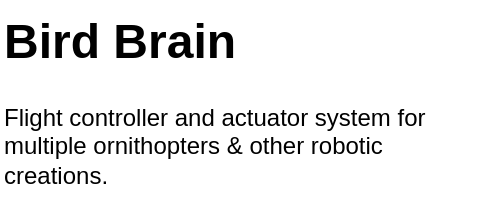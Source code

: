 <mxfile version="26.0.4" pages="2">
  <diagram name="Project Scope" id="McsNOYd1awC_-GSTT8ix">
    <mxGraphModel dx="683" dy="478" grid="1" gridSize="10" guides="1" tooltips="1" connect="1" arrows="1" fold="0" page="1" pageScale="1" pageWidth="280" pageHeight="140" math="0" shadow="0">
      <root>
        <mxCell id="0" />
        <mxCell id="1" parent="0" />
        <mxCell id="0ag0ew79iEDbAjZ4XW5W-1" value="&lt;h1 style=&quot;margin-top: 0px;&quot;&gt;Bird Brain&lt;/h1&gt;&lt;p&gt;Flight controller and actuator system for multiple ornithopters &amp;amp; other robotic creations.&lt;/p&gt;" style="text;html=1;whiteSpace=wrap;overflow=hidden;rounded=0;" parent="1" vertex="1">
          <mxGeometry x="20" y="20" width="240" height="100" as="geometry" />
        </mxCell>
      </root>
    </mxGraphModel>
  </diagram>
  <diagram id="FQ1nKd3-7XS8y8ytSOO6" name="Brainstorm">
    <mxGraphModel dx="989" dy="692" grid="1" gridSize="10" guides="1" tooltips="1" connect="1" arrows="1" fold="1" page="1" pageScale="1" pageWidth="1200" pageHeight="1000" math="0" shadow="0">
      <root>
        <mxCell id="0" />
        <mxCell id="1" parent="0" />
        <mxCell id="h3ki_jmKvxVesXAWMWl6-1" value="Required Ports" style="swimlane;fontStyle=0;childLayout=stackLayout;horizontal=1;startSize=20;horizontalStack=0;resizeParent=1;resizeParentMax=0;resizeLast=0;collapsible=0;marginBottom=0;whiteSpace=wrap;html=1;fontFamily=Helvetica;fontSize=11;fontColor=default;labelBackgroundColor=default;rounded=1;" parent="1" vertex="1">
          <mxGeometry x="40" y="80" width="140" height="220" as="geometry" />
        </mxCell>
        <mxCell id="h3ki_jmKvxVesXAWMWl6-2" value="Power Port" style="text;strokeColor=none;fillColor=none;align=left;verticalAlign=middle;spacingLeft=4;spacingRight=4;overflow=hidden;points=[[0,0.5],[1,0.5]];portConstraint=eastwest;rotatable=0;whiteSpace=wrap;html=1;fontFamily=Helvetica;fontSize=11;fontColor=default;labelBackgroundColor=default;" parent="h3ki_jmKvxVesXAWMWl6-1" vertex="1">
          <mxGeometry y="20" width="140" height="20" as="geometry" />
        </mxCell>
        <mxCell id="h3ki_jmKvxVesXAWMWl6-3" value="CAN FD" style="text;strokeColor=none;fillColor=none;align=left;verticalAlign=middle;spacingLeft=4;spacingRight=4;overflow=hidden;points=[[0,0.5],[1,0.5]];portConstraint=eastwest;rotatable=0;whiteSpace=wrap;html=1;fontFamily=Helvetica;fontSize=11;fontColor=default;labelBackgroundColor=default;" parent="h3ki_jmKvxVesXAWMWl6-1" vertex="1">
          <mxGeometry y="40" width="140" height="20" as="geometry" />
        </mxCell>
        <mxCell id="Hu3CTum19OZvxl8uPKPy-15" value="UART High Speed" style="text;strokeColor=none;fillColor=none;align=left;verticalAlign=middle;spacingLeft=4;spacingRight=4;overflow=hidden;points=[[0,0.5],[1,0.5]];portConstraint=eastwest;rotatable=0;whiteSpace=wrap;html=1;fontFamily=Helvetica;fontSize=11;fontColor=default;labelBackgroundColor=default;" parent="h3ki_jmKvxVesXAWMWl6-1" vertex="1">
          <mxGeometry y="60" width="140" height="20" as="geometry" />
        </mxCell>
        <mxCell id="Hu3CTum19OZvxl8uPKPy-17" value="USB Pins (Debug)" style="text;strokeColor=none;fillColor=none;align=left;verticalAlign=middle;spacingLeft=4;spacingRight=4;overflow=hidden;points=[[0,0.5],[1,0.5]];portConstraint=eastwest;rotatable=0;whiteSpace=wrap;html=1;fontFamily=Helvetica;fontSize=11;fontColor=default;labelBackgroundColor=default;" parent="h3ki_jmKvxVesXAWMWl6-1" vertex="1">
          <mxGeometry y="80" width="140" height="20" as="geometry" />
        </mxCell>
        <mxCell id="Hu3CTum19OZvxl8uPKPy-16" value="USBC Port" style="text;strokeColor=none;fillColor=none;align=left;verticalAlign=middle;spacingLeft=4;spacingRight=4;overflow=hidden;points=[[0,0.5],[1,0.5]];portConstraint=eastwest;rotatable=0;whiteSpace=wrap;html=1;fontFamily=Helvetica;fontSize=11;fontColor=default;labelBackgroundColor=default;" parent="h3ki_jmKvxVesXAWMWl6-1" vertex="1">
          <mxGeometry y="100" width="140" height="20" as="geometry" />
        </mxCell>
        <mxCell id="8rWlilVMoFTEL_bDu2Jh-16" value="USBC Port" style="text;strokeColor=none;fillColor=none;align=left;verticalAlign=middle;spacingLeft=4;spacingRight=4;overflow=hidden;points=[[0,0.5],[1,0.5]];portConstraint=eastwest;rotatable=0;whiteSpace=wrap;html=1;fontFamily=Helvetica;fontSize=11;fontColor=default;labelBackgroundColor=default;" vertex="1" parent="h3ki_jmKvxVesXAWMWl6-1">
          <mxGeometry y="120" width="140" height="20" as="geometry" />
        </mxCell>
        <mxCell id="EJzcIhLeZPlREarJwAon-24" value="GPS Port" style="text;strokeColor=none;fillColor=none;align=left;verticalAlign=middle;spacingLeft=4;spacingRight=4;overflow=hidden;points=[[0,0.5],[1,0.5]];portConstraint=eastwest;rotatable=0;whiteSpace=wrap;html=1;fontFamily=Helvetica;fontSize=11;fontColor=default;labelBackgroundColor=default;" parent="h3ki_jmKvxVesXAWMWl6-1" vertex="1">
          <mxGeometry y="140" width="140" height="20" as="geometry" />
        </mxCell>
        <mxCell id="Hu3CTum19OZvxl8uPKPy-14" value="Mezzanine Parallel Port A" style="text;strokeColor=none;fillColor=none;align=left;verticalAlign=middle;spacingLeft=4;spacingRight=4;overflow=hidden;points=[[0,0.5],[1,0.5]];portConstraint=eastwest;rotatable=0;whiteSpace=wrap;html=1;fontFamily=Helvetica;fontSize=11;fontColor=default;labelBackgroundColor=default;" parent="h3ki_jmKvxVesXAWMWl6-1" vertex="1">
          <mxGeometry y="160" width="140" height="20" as="geometry" />
        </mxCell>
        <mxCell id="EJzcIhLeZPlREarJwAon-20" value="Mezzanine Parallel Port B" style="text;strokeColor=none;fillColor=none;align=left;verticalAlign=middle;spacingLeft=4;spacingRight=4;overflow=hidden;points=[[0,0.5],[1,0.5]];portConstraint=eastwest;rotatable=0;whiteSpace=wrap;html=1;fontFamily=Helvetica;fontSize=11;fontColor=default;labelBackgroundColor=default;" parent="h3ki_jmKvxVesXAWMWl6-1" vertex="1">
          <mxGeometry y="180" width="140" height="20" as="geometry" />
        </mxCell>
        <mxCell id="EJzcIhLeZPlREarJwAon-23" value="Mezzanine Parallel Port E" style="text;strokeColor=none;fillColor=none;align=left;verticalAlign=middle;spacingLeft=4;spacingRight=4;overflow=hidden;points=[[0,0.5],[1,0.5]];portConstraint=eastwest;rotatable=0;whiteSpace=wrap;html=1;fontFamily=Helvetica;fontSize=11;fontColor=default;labelBackgroundColor=default;" parent="h3ki_jmKvxVesXAWMWl6-1" vertex="1">
          <mxGeometry y="200" width="140" height="20" as="geometry" />
        </mxCell>
        <mxCell id="h3ki_jmKvxVesXAWMWl6-5" value="Required Onboard Sensors" style="swimlane;fontStyle=0;childLayout=stackLayout;horizontal=1;startSize=20;horizontalStack=0;resizeParent=1;resizeParentMax=0;resizeLast=0;collapsible=0;marginBottom=0;whiteSpace=wrap;html=1;fontFamily=Helvetica;fontSize=11;fontColor=default;labelBackgroundColor=default;rounded=1;" parent="1" vertex="1">
          <mxGeometry x="200" y="80" width="140" height="240" as="geometry" />
        </mxCell>
        <mxCell id="h3ki_jmKvxVesXAWMWl6-6" value="Accelerometer 3 Axis" style="text;strokeColor=none;fillColor=none;align=left;verticalAlign=middle;spacingLeft=4;spacingRight=4;overflow=hidden;points=[[0,0.5],[1,0.5]];portConstraint=eastwest;rotatable=0;whiteSpace=wrap;html=1;fontFamily=Helvetica;fontSize=11;fontColor=default;labelBackgroundColor=default;" parent="h3ki_jmKvxVesXAWMWl6-5" vertex="1">
          <mxGeometry y="20" width="140" height="20" as="geometry" />
        </mxCell>
        <mxCell id="h3ki_jmKvxVesXAWMWl6-7" value="Gyroscope 3 Axis" style="text;strokeColor=none;fillColor=none;align=left;verticalAlign=middle;spacingLeft=4;spacingRight=4;overflow=hidden;points=[[0,0.5],[1,0.5]];portConstraint=eastwest;rotatable=0;whiteSpace=wrap;html=1;fontFamily=Helvetica;fontSize=11;fontColor=default;labelBackgroundColor=default;" parent="h3ki_jmKvxVesXAWMWl6-5" vertex="1">
          <mxGeometry y="40" width="140" height="20" as="geometry" />
        </mxCell>
        <mxCell id="h3ki_jmKvxVesXAWMWl6-8" value="Magnetometer 3 Axis" style="text;strokeColor=none;fillColor=none;align=left;verticalAlign=middle;spacingLeft=4;spacingRight=4;overflow=hidden;points=[[0,0.5],[1,0.5]];portConstraint=eastwest;rotatable=0;whiteSpace=wrap;html=1;fontFamily=Helvetica;fontSize=11;fontColor=default;labelBackgroundColor=default;" parent="h3ki_jmKvxVesXAWMWl6-5" vertex="1">
          <mxGeometry y="60" width="140" height="20" as="geometry" />
        </mxCell>
        <mxCell id="Hu3CTum19OZvxl8uPKPy-2" value="Humidity" style="text;strokeColor=none;fillColor=none;align=left;verticalAlign=middle;spacingLeft=4;spacingRight=4;overflow=hidden;points=[[0,0.5],[1,0.5]];portConstraint=eastwest;rotatable=0;whiteSpace=wrap;html=1;fontFamily=Helvetica;fontSize=11;fontColor=default;labelBackgroundColor=default;" parent="h3ki_jmKvxVesXAWMWl6-5" vertex="1">
          <mxGeometry y="80" width="140" height="20" as="geometry" />
        </mxCell>
        <mxCell id="Hu3CTum19OZvxl8uPKPy-5" value="Pressure" style="text;strokeColor=none;fillColor=none;align=left;verticalAlign=middle;spacingLeft=4;spacingRight=4;overflow=hidden;points=[[0,0.5],[1,0.5]];portConstraint=eastwest;rotatable=0;whiteSpace=wrap;html=1;fontFamily=Helvetica;fontSize=11;fontColor=default;labelBackgroundColor=default;" parent="h3ki_jmKvxVesXAWMWl6-5" vertex="1">
          <mxGeometry y="100" width="140" height="20" as="geometry" />
        </mxCell>
        <mxCell id="Hu3CTum19OZvxl8uPKPy-4" value="Temperature" style="text;strokeColor=none;fillColor=none;align=left;verticalAlign=middle;spacingLeft=4;spacingRight=4;overflow=hidden;points=[[0,0.5],[1,0.5]];portConstraint=eastwest;rotatable=0;whiteSpace=wrap;html=1;fontFamily=Helvetica;fontSize=11;fontColor=default;labelBackgroundColor=default;" parent="h3ki_jmKvxVesXAWMWl6-5" vertex="1">
          <mxGeometry y="120" width="140" height="20" as="geometry" />
        </mxCell>
        <mxCell id="Hu3CTum19OZvxl8uPKPy-7" value="RTC" style="text;strokeColor=none;fillColor=none;align=left;verticalAlign=middle;spacingLeft=4;spacingRight=4;overflow=hidden;points=[[0,0.5],[1,0.5]];portConstraint=eastwest;rotatable=0;whiteSpace=wrap;html=1;fontFamily=Helvetica;fontSize=11;fontColor=default;labelBackgroundColor=default;" parent="h3ki_jmKvxVesXAWMWl6-5" vertex="1">
          <mxGeometry y="140" width="140" height="20" as="geometry" />
        </mxCell>
        <mxCell id="Hu3CTum19OZvxl8uPKPy-6" value="Altimeter" style="text;strokeColor=none;fillColor=none;align=left;verticalAlign=middle;spacingLeft=4;spacingRight=4;overflow=hidden;points=[[0,0.5],[1,0.5]];portConstraint=eastwest;rotatable=0;whiteSpace=wrap;html=1;fontFamily=Helvetica;fontSize=11;fontColor=default;labelBackgroundColor=default;" parent="h3ki_jmKvxVesXAWMWl6-5" vertex="1">
          <mxGeometry y="160" width="140" height="20" as="geometry" />
        </mxCell>
        <mxCell id="Hu3CTum19OZvxl8uPKPy-3" value="Voltmeter" style="text;strokeColor=none;fillColor=none;align=left;verticalAlign=middle;spacingLeft=4;spacingRight=4;overflow=hidden;points=[[0,0.5],[1,0.5]];portConstraint=eastwest;rotatable=0;whiteSpace=wrap;html=1;fontFamily=Helvetica;fontSize=11;fontColor=default;labelBackgroundColor=default;" parent="h3ki_jmKvxVesXAWMWl6-5" vertex="1">
          <mxGeometry y="180" width="140" height="20" as="geometry" />
        </mxCell>
        <mxCell id="Hu3CTum19OZvxl8uPKPy-1" value="Ammeter" style="text;strokeColor=none;fillColor=none;align=left;verticalAlign=middle;spacingLeft=4;spacingRight=4;overflow=hidden;points=[[0,0.5],[1,0.5]];portConstraint=eastwest;rotatable=0;whiteSpace=wrap;html=1;fontFamily=Helvetica;fontSize=11;fontColor=default;labelBackgroundColor=default;" parent="h3ki_jmKvxVesXAWMWl6-5" vertex="1">
          <mxGeometry y="200" width="140" height="20" as="geometry" />
        </mxCell>
        <mxCell id="Hu3CTum19OZvxl8uPKPy-8" value="Watchdog Timer" style="text;strokeColor=none;fillColor=none;align=left;verticalAlign=middle;spacingLeft=4;spacingRight=4;overflow=hidden;points=[[0,0.5],[1,0.5]];portConstraint=eastwest;rotatable=0;whiteSpace=wrap;html=1;fontFamily=Helvetica;fontSize=11;fontColor=default;labelBackgroundColor=default;" parent="h3ki_jmKvxVesXAWMWl6-5" vertex="1">
          <mxGeometry y="220" width="140" height="20" as="geometry" />
        </mxCell>
        <mxCell id="Hu3CTum19OZvxl8uPKPy-22" value="Ping" style="edgeStyle=orthogonalEdgeStyle;rounded=0;orthogonalLoop=1;jettySize=auto;html=1;exitX=1;exitY=0.75;exitDx=0;exitDy=0;entryX=0;entryY=0.75;entryDx=0;entryDy=0;" parent="1" source="Hu3CTum19OZvxl8uPKPy-19" target="Hu3CTum19OZvxl8uPKPy-21" edge="1">
          <mxGeometry relative="1" as="geometry" />
        </mxCell>
        <mxCell id="Hu3CTum19OZvxl8uPKPy-19" value="CPU" style="rounded=1;whiteSpace=wrap;html=1;" parent="1" vertex="1">
          <mxGeometry x="720" y="400" width="80" height="40" as="geometry" />
        </mxCell>
        <mxCell id="Hu3CTum19OZvxl8uPKPy-25" style="edgeStyle=orthogonalEdgeStyle;rounded=0;orthogonalLoop=1;jettySize=auto;html=1;exitX=0.5;exitY=1;exitDx=0;exitDy=0;entryX=0.5;entryY=0;entryDx=0;entryDy=0;startArrow=classic;startFill=1;" parent="1" source="Hu3CTum19OZvxl8uPKPy-20" target="Hu3CTum19OZvxl8uPKPy-19" edge="1">
          <mxGeometry relative="1" as="geometry" />
        </mxCell>
        <mxCell id="Hu3CTum19OZvxl8uPKPy-27" style="edgeStyle=orthogonalEdgeStyle;rounded=0;orthogonalLoop=1;jettySize=auto;html=1;exitX=0.5;exitY=0;exitDx=0;exitDy=0;entryX=0.5;entryY=1;entryDx=0;entryDy=0;startArrow=classic;startFill=1;" parent="1" source="Hu3CTum19OZvxl8uPKPy-20" target="Hu3CTum19OZvxl8uPKPy-26" edge="1">
          <mxGeometry relative="1" as="geometry" />
        </mxCell>
        <mxCell id="Hu3CTum19OZvxl8uPKPy-20" value="Onboard Sensors" style="rounded=1;whiteSpace=wrap;html=1;" parent="1" vertex="1">
          <mxGeometry x="720" y="320" width="80" height="40" as="geometry" />
        </mxCell>
        <mxCell id="Hu3CTum19OZvxl8uPKPy-24" value="RST" style="edgeStyle=orthogonalEdgeStyle;rounded=0;orthogonalLoop=1;jettySize=auto;html=1;exitX=0;exitY=0.25;exitDx=0;exitDy=0;entryX=1;entryY=0.25;entryDx=0;entryDy=0;" parent="1" source="Hu3CTum19OZvxl8uPKPy-21" target="Hu3CTum19OZvxl8uPKPy-19" edge="1">
          <mxGeometry relative="1" as="geometry" />
        </mxCell>
        <mxCell id="Hu3CTum19OZvxl8uPKPy-21" value="Watchdog" style="rounded=1;whiteSpace=wrap;html=1;" parent="1" vertex="1">
          <mxGeometry x="840" y="400" width="80" height="40" as="geometry" />
        </mxCell>
        <mxCell id="Hu3CTum19OZvxl8uPKPy-26" value="External Sensor Port" style="rounded=1;whiteSpace=wrap;html=1;" parent="1" vertex="1">
          <mxGeometry x="720" y="240" width="80" height="40" as="geometry" />
        </mxCell>
        <mxCell id="Hu3CTum19OZvxl8uPKPy-46" value="Main Board" style="rounded=0;whiteSpace=wrap;html=1;" parent="1" vertex="1">
          <mxGeometry x="400" y="110" width="200" height="20" as="geometry" />
        </mxCell>
        <mxCell id="Hu3CTum19OZvxl8uPKPy-47" value="Camera &amp;amp; Audio &amp;amp; Processing" style="rounded=0;whiteSpace=wrap;html=1;" parent="1" vertex="1">
          <mxGeometry x="400" y="80" width="200" height="20" as="geometry" />
        </mxCell>
        <mxCell id="Hu3CTum19OZvxl8uPKPy-48" value="Power &amp;amp; Motors" style="rounded=0;whiteSpace=wrap;html=1;" parent="1" vertex="1">
          <mxGeometry x="400" y="140" width="200" height="20" as="geometry" />
        </mxCell>
        <mxCell id="EJzcIhLeZPlREarJwAon-1" value="" style="endArrow=none;dashed=1;html=1;rounded=0;" parent="1" edge="1">
          <mxGeometry width="50" height="50" relative="1" as="geometry">
            <mxPoint x="30" y="70" as="sourcePoint" />
            <mxPoint x="30" y="70" as="targetPoint" />
            <Array as="points">
              <mxPoint x="30" y="330" />
              <mxPoint x="350" y="330" />
              <mxPoint x="350" y="70" />
            </Array>
          </mxGeometry>
        </mxCell>
        <mxCell id="EJzcIhLeZPlREarJwAon-2" value="Main Board" style="text;html=1;align=center;verticalAlign=middle;whiteSpace=wrap;rounded=0;" parent="1" vertex="1">
          <mxGeometry x="150" y="50" width="80" height="20" as="geometry" />
        </mxCell>
        <mxCell id="EJzcIhLeZPlREarJwAon-3" value="Required Ports" style="swimlane;fontStyle=0;childLayout=stackLayout;horizontal=1;startSize=20;horizontalStack=0;resizeParent=1;resizeParentMax=0;resizeLast=0;collapsible=0;marginBottom=0;whiteSpace=wrap;html=1;fontFamily=Helvetica;fontSize=11;fontColor=default;labelBackgroundColor=default;rounded=1;" parent="1" vertex="1">
          <mxGeometry x="40" y="400" width="140" height="140" as="geometry" />
        </mxCell>
        <mxCell id="EJzcIhLeZPlREarJwAon-4" value="Camera Interface" style="text;strokeColor=none;fillColor=none;align=left;verticalAlign=middle;spacingLeft=4;spacingRight=4;overflow=hidden;points=[[0,0.5],[1,0.5]];portConstraint=eastwest;rotatable=0;whiteSpace=wrap;html=1;fontFamily=Helvetica;fontSize=11;fontColor=default;labelBackgroundColor=default;" parent="EJzcIhLeZPlREarJwAon-3" vertex="1">
          <mxGeometry y="20" width="140" height="20" as="geometry" />
        </mxCell>
        <mxCell id="EJzcIhLeZPlREarJwAon-5" value="2x MIPI CSI Interface" style="text;strokeColor=none;fillColor=none;align=left;verticalAlign=middle;spacingLeft=4;spacingRight=4;overflow=hidden;points=[[0,0.5],[1,0.5]];portConstraint=eastwest;rotatable=0;whiteSpace=wrap;html=1;fontFamily=Helvetica;fontSize=11;fontColor=default;labelBackgroundColor=default;" parent="EJzcIhLeZPlREarJwAon-3" vertex="1">
          <mxGeometry y="40" width="140" height="20" as="geometry" />
        </mxCell>
        <mxCell id="EJzcIhLeZPlREarJwAon-6" value="4x Microphone" style="text;strokeColor=none;fillColor=none;align=left;verticalAlign=middle;spacingLeft=4;spacingRight=4;overflow=hidden;points=[[0,0.5],[1,0.5]];portConstraint=eastwest;rotatable=0;whiteSpace=wrap;html=1;fontFamily=Helvetica;fontSize=11;fontColor=default;labelBackgroundColor=default;" parent="EJzcIhLeZPlREarJwAon-3" vertex="1">
          <mxGeometry y="60" width="140" height="20" as="geometry" />
        </mxCell>
        <mxCell id="EJzcIhLeZPlREarJwAon-22" value="Mezzanine Parallel Port A" style="text;strokeColor=none;fillColor=none;align=left;verticalAlign=middle;spacingLeft=4;spacingRight=4;overflow=hidden;points=[[0,0.5],[1,0.5]];portConstraint=eastwest;rotatable=0;whiteSpace=wrap;html=1;fontFamily=Helvetica;fontSize=11;fontColor=default;labelBackgroundColor=default;" parent="EJzcIhLeZPlREarJwAon-3" vertex="1">
          <mxGeometry y="80" width="140" height="20" as="geometry" />
        </mxCell>
        <mxCell id="EJzcIhLeZPlREarJwAon-15" value="LIDAR" style="text;strokeColor=none;fillColor=none;align=left;verticalAlign=middle;spacingLeft=4;spacingRight=4;overflow=hidden;points=[[0,0.5],[1,0.5]];portConstraint=eastwest;rotatable=0;whiteSpace=wrap;html=1;fontFamily=Helvetica;fontSize=11;fontColor=default;labelBackgroundColor=default;" parent="EJzcIhLeZPlREarJwAon-3" vertex="1">
          <mxGeometry y="100" width="140" height="20" as="geometry" />
        </mxCell>
        <mxCell id="EJzcIhLeZPlREarJwAon-18" value="USB Pins (Debug)" style="text;strokeColor=none;fillColor=none;align=left;verticalAlign=middle;spacingLeft=4;spacingRight=4;overflow=hidden;points=[[0,0.5],[1,0.5]];portConstraint=eastwest;rotatable=0;whiteSpace=wrap;html=1;fontFamily=Helvetica;fontSize=11;fontColor=default;labelBackgroundColor=default;" parent="EJzcIhLeZPlREarJwAon-3" vertex="1">
          <mxGeometry y="120" width="140" height="20" as="geometry" />
        </mxCell>
        <mxCell id="EJzcIhLeZPlREarJwAon-7" value="Required Onboard Sensors" style="swimlane;fontStyle=0;childLayout=stackLayout;horizontal=1;startSize=20;horizontalStack=0;resizeParent=1;resizeParentMax=0;resizeLast=0;collapsible=0;marginBottom=0;whiteSpace=wrap;html=1;fontFamily=Helvetica;fontSize=11;fontColor=default;labelBackgroundColor=default;rounded=1;" parent="1" vertex="1">
          <mxGeometry x="200" y="400" width="140" height="40" as="geometry" />
        </mxCell>
        <mxCell id="EJzcIhLeZPlREarJwAon-8" value="Temperature" style="text;strokeColor=none;fillColor=none;align=left;verticalAlign=middle;spacingLeft=4;spacingRight=4;overflow=hidden;points=[[0,0.5],[1,0.5]];portConstraint=eastwest;rotatable=0;whiteSpace=wrap;html=1;fontFamily=Helvetica;fontSize=11;fontColor=default;labelBackgroundColor=default;" parent="EJzcIhLeZPlREarJwAon-7" vertex="1">
          <mxGeometry y="20" width="140" height="20" as="geometry" />
        </mxCell>
        <mxCell id="EJzcIhLeZPlREarJwAon-12" value="Camera &amp;amp; Audio &amp;amp; Processing" style="text;html=1;align=center;verticalAlign=middle;whiteSpace=wrap;rounded=0;" parent="1" vertex="1">
          <mxGeometry x="100" y="370" width="180" height="20" as="geometry" />
        </mxCell>
        <mxCell id="EJzcIhLeZPlREarJwAon-19" value="GPS" style="rounded=0;whiteSpace=wrap;html=1;" parent="1" vertex="1">
          <mxGeometry x="440" y="50" width="120" height="20" as="geometry" />
        </mxCell>
        <mxCell id="EJzcIhLeZPlREarJwAon-27" style="edgeStyle=orthogonalEdgeStyle;rounded=0;orthogonalLoop=1;jettySize=auto;html=1;exitX=1;exitY=0.5;exitDx=0;exitDy=0;entryX=0;entryY=0.5;entryDx=0;entryDy=0;startArrow=classic;startFill=1;" parent="1" source="EJzcIhLeZPlREarJwAon-26" target="Hu3CTum19OZvxl8uPKPy-19" edge="1">
          <mxGeometry relative="1" as="geometry" />
        </mxCell>
        <mxCell id="EJzcIhLeZPlREarJwAon-31" value="USB Pins" style="edgeStyle=orthogonalEdgeStyle;rounded=0;orthogonalLoop=1;jettySize=auto;html=1;exitX=0.5;exitY=0;exitDx=0;exitDy=0;entryX=0.5;entryY=1;entryDx=0;entryDy=0;startArrow=classic;startFill=1;" parent="1" source="EJzcIhLeZPlREarJwAon-26" target="EJzcIhLeZPlREarJwAon-29" edge="1">
          <mxGeometry relative="1" as="geometry" />
        </mxCell>
        <mxCell id="EJzcIhLeZPlREarJwAon-32" value="USB Pins" style="edgeStyle=orthogonalEdgeStyle;rounded=0;orthogonalLoop=1;jettySize=auto;html=1;exitX=0.5;exitY=1;exitDx=0;exitDy=0;entryX=0.5;entryY=0;entryDx=0;entryDy=0;startArrow=classic;startFill=1;" parent="1" source="EJzcIhLeZPlREarJwAon-26" target="EJzcIhLeZPlREarJwAon-30" edge="1">
          <mxGeometry relative="1" as="geometry" />
        </mxCell>
        <mxCell id="EJzcIhLeZPlREarJwAon-26" value="USB HUB" style="rounded=1;whiteSpace=wrap;html=1;" parent="1" vertex="1">
          <mxGeometry x="600" y="400" width="80" height="40" as="geometry" />
        </mxCell>
        <mxCell id="EJzcIhLeZPlREarJwAon-29" value="Board 1" style="rounded=1;whiteSpace=wrap;html=1;" parent="1" vertex="1">
          <mxGeometry x="600" y="320" width="80" height="40" as="geometry" />
        </mxCell>
        <mxCell id="EJzcIhLeZPlREarJwAon-30" value="Board 3" style="rounded=1;whiteSpace=wrap;html=1;" parent="1" vertex="1">
          <mxGeometry x="600" y="480" width="80" height="40" as="geometry" />
        </mxCell>
        <mxCell id="EJzcIhLeZPlREarJwAon-34" style="edgeStyle=orthogonalEdgeStyle;rounded=0;orthogonalLoop=1;jettySize=auto;html=1;exitX=1;exitY=0.5;exitDx=0;exitDy=0;entryX=0;entryY=0.5;entryDx=0;entryDy=0;startArrow=classic;startFill=1;" parent="1" source="EJzcIhLeZPlREarJwAon-33" target="EJzcIhLeZPlREarJwAon-26" edge="1">
          <mxGeometry relative="1" as="geometry" />
        </mxCell>
        <mxCell id="EJzcIhLeZPlREarJwAon-33" value="USBC" style="rounded=1;whiteSpace=wrap;html=1;" parent="1" vertex="1">
          <mxGeometry x="480" y="400" width="80" height="40" as="geometry" />
        </mxCell>
        <mxCell id="EJzcIhLeZPlREarJwAon-35" value="" style="endArrow=none;dashed=1;html=1;rounded=0;" parent="1" edge="1">
          <mxGeometry width="50" height="50" relative="1" as="geometry">
            <mxPoint x="30" y="390" as="sourcePoint" />
            <mxPoint x="30" y="390" as="targetPoint" />
            <Array as="points">
              <mxPoint x="30" y="550" />
              <mxPoint x="350" y="550" />
              <mxPoint x="350" y="390" />
            </Array>
          </mxGeometry>
        </mxCell>
        <mxCell id="8rWlilVMoFTEL_bDu2Jh-1" value="Required Ports" style="swimlane;fontStyle=0;childLayout=stackLayout;horizontal=1;startSize=20;horizontalStack=0;resizeParent=1;resizeParentMax=0;resizeLast=0;collapsible=0;marginBottom=0;whiteSpace=wrap;html=1;fontFamily=Helvetica;fontSize=11;fontColor=default;labelBackgroundColor=default;rounded=1;" vertex="1" parent="1">
          <mxGeometry x="40" y="600" width="140" height="80" as="geometry" />
        </mxCell>
        <mxCell id="8rWlilVMoFTEL_bDu2Jh-2" value="Power Port" style="text;strokeColor=none;fillColor=none;align=left;verticalAlign=middle;spacingLeft=4;spacingRight=4;overflow=hidden;points=[[0,0.5],[1,0.5]];portConstraint=eastwest;rotatable=0;whiteSpace=wrap;html=1;fontFamily=Helvetica;fontSize=11;fontColor=default;labelBackgroundColor=default;" vertex="1" parent="8rWlilVMoFTEL_bDu2Jh-1">
          <mxGeometry y="20" width="140" height="20" as="geometry" />
        </mxCell>
        <mxCell id="8rWlilVMoFTEL_bDu2Jh-15" value="USB Pins" style="text;strokeColor=none;fillColor=none;align=left;verticalAlign=middle;spacingLeft=4;spacingRight=4;overflow=hidden;points=[[0,0.5],[1,0.5]];portConstraint=eastwest;rotatable=0;whiteSpace=wrap;html=1;fontFamily=Helvetica;fontSize=11;fontColor=default;labelBackgroundColor=default;" vertex="1" parent="8rWlilVMoFTEL_bDu2Jh-1">
          <mxGeometry y="40" width="140" height="20" as="geometry" />
        </mxCell>
        <mxCell id="8rWlilVMoFTEL_bDu2Jh-10" value="Mezzanine Parallel Port B" style="text;strokeColor=none;fillColor=none;align=left;verticalAlign=middle;spacingLeft=4;spacingRight=4;overflow=hidden;points=[[0,0.5],[1,0.5]];portConstraint=eastwest;rotatable=0;whiteSpace=wrap;html=1;fontFamily=Helvetica;fontSize=11;fontColor=default;labelBackgroundColor=default;" vertex="1" parent="8rWlilVMoFTEL_bDu2Jh-1">
          <mxGeometry y="60" width="140" height="20" as="geometry" />
        </mxCell>
        <mxCell id="8rWlilVMoFTEL_bDu2Jh-5" value="Required Onboard Sensors" style="swimlane;fontStyle=0;childLayout=stackLayout;horizontal=1;startSize=20;horizontalStack=0;resizeParent=1;resizeParentMax=0;resizeLast=0;collapsible=0;marginBottom=0;whiteSpace=wrap;html=1;fontFamily=Helvetica;fontSize=11;fontColor=default;labelBackgroundColor=default;rounded=1;" vertex="1" parent="1">
          <mxGeometry x="200" y="600" width="140" height="80" as="geometry" />
        </mxCell>
        <mxCell id="8rWlilVMoFTEL_bDu2Jh-6" value="Voltmeter" style="text;strokeColor=none;fillColor=none;align=left;verticalAlign=middle;spacingLeft=4;spacingRight=4;overflow=hidden;points=[[0,0.5],[1,0.5]];portConstraint=eastwest;rotatable=0;whiteSpace=wrap;html=1;fontFamily=Helvetica;fontSize=11;fontColor=default;labelBackgroundColor=default;" vertex="1" parent="8rWlilVMoFTEL_bDu2Jh-5">
          <mxGeometry y="20" width="140" height="20" as="geometry" />
        </mxCell>
        <mxCell id="8rWlilVMoFTEL_bDu2Jh-7" value="Ammeter" style="text;strokeColor=none;fillColor=none;align=left;verticalAlign=middle;spacingLeft=4;spacingRight=4;overflow=hidden;points=[[0,0.5],[1,0.5]];portConstraint=eastwest;rotatable=0;whiteSpace=wrap;html=1;fontFamily=Helvetica;fontSize=11;fontColor=default;labelBackgroundColor=default;" vertex="1" parent="8rWlilVMoFTEL_bDu2Jh-5">
          <mxGeometry y="40" width="140" height="20" as="geometry" />
        </mxCell>
        <mxCell id="8rWlilVMoFTEL_bDu2Jh-8" value="Temperature" style="text;strokeColor=none;fillColor=none;align=left;verticalAlign=middle;spacingLeft=4;spacingRight=4;overflow=hidden;points=[[0,0.5],[1,0.5]];portConstraint=eastwest;rotatable=0;whiteSpace=wrap;html=1;fontFamily=Helvetica;fontSize=11;fontColor=default;labelBackgroundColor=default;" vertex="1" parent="8rWlilVMoFTEL_bDu2Jh-5">
          <mxGeometry y="60" width="140" height="20" as="geometry" />
        </mxCell>
        <mxCell id="8rWlilVMoFTEL_bDu2Jh-11" value="" style="endArrow=none;dashed=1;html=1;rounded=0;" edge="1" parent="1">
          <mxGeometry width="50" height="50" relative="1" as="geometry">
            <mxPoint x="30" y="590" as="sourcePoint" />
            <mxPoint x="30" y="590" as="targetPoint" />
            <Array as="points">
              <mxPoint x="30" y="690" />
              <mxPoint x="350" y="690" />
              <mxPoint x="350" y="590" />
            </Array>
          </mxGeometry>
        </mxCell>
        <mxCell id="8rWlilVMoFTEL_bDu2Jh-12" value="Power &amp;amp; Motors" style="text;html=1;align=center;verticalAlign=middle;whiteSpace=wrap;rounded=0;" vertex="1" parent="1">
          <mxGeometry x="140" y="570" width="100" height="20" as="geometry" />
        </mxCell>
      </root>
    </mxGraphModel>
  </diagram>
</mxfile>
